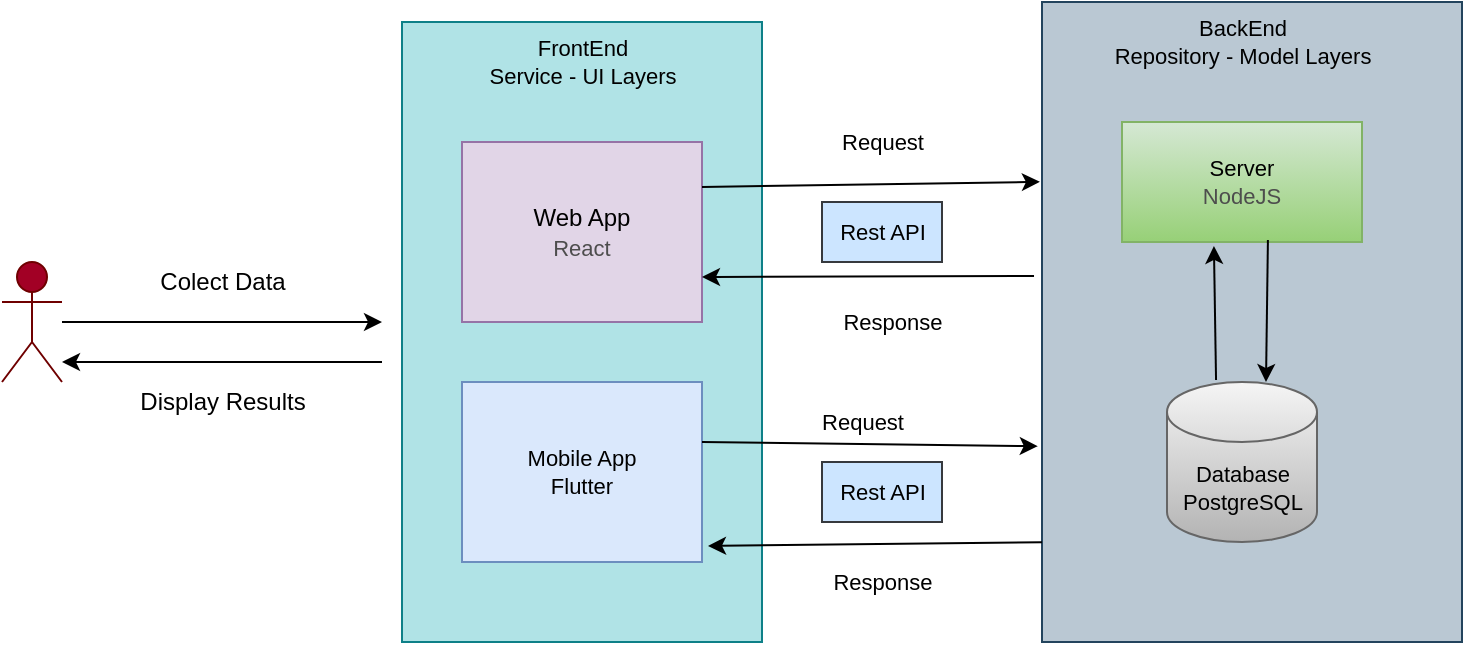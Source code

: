 <mxfile version="17.1.3" type="github"><diagram id="F3v0nEzTMHQOMuN8R61x" name="Page-1"><mxGraphModel dx="1422" dy="692" grid="1" gridSize="10" guides="1" tooltips="1" connect="1" arrows="1" fold="1" page="1" pageScale="1" pageWidth="850" pageHeight="1100" math="0" shadow="0"><root><mxCell id="0"/><mxCell id="1" parent="0"/><mxCell id="japzVhBwUxGmAFlS-uqZ-27" value="" style="rounded=0;whiteSpace=wrap;html=1;fontSize=11;fillColor=#bac8d3;strokeColor=#23445d;" vertex="1" parent="1"><mxGeometry x="580" y="50" width="210" height="320" as="geometry"/></mxCell><mxCell id="japzVhBwUxGmAFlS-uqZ-1" value="" style="rounded=0;whiteSpace=wrap;html=1;fillColor=#b0e3e6;strokeColor=#0e8088;" vertex="1" parent="1"><mxGeometry x="260" y="60" width="180" height="310" as="geometry"/></mxCell><mxCell id="japzVhBwUxGmAFlS-uqZ-2" value="User&lt;br&gt;" style="shape=umlActor;verticalLabelPosition=bottom;verticalAlign=top;html=1;outlineConnect=0;fillColor=#a20025;strokeColor=#6F0000;fontColor=#ffffff;" vertex="1" parent="1"><mxGeometry x="60" y="180" width="30" height="60" as="geometry"/></mxCell><mxCell id="japzVhBwUxGmAFlS-uqZ-18" value="" style="endArrow=classic;html=1;rounded=0;" edge="1" parent="1" source="japzVhBwUxGmAFlS-uqZ-2"><mxGeometry width="50" height="50" relative="1" as="geometry"><mxPoint x="260" y="260" as="sourcePoint"/><mxPoint x="250" y="210" as="targetPoint"/></mxGeometry></mxCell><mxCell id="japzVhBwUxGmAFlS-uqZ-19" value="" style="endArrow=classic;html=1;rounded=0;" edge="1" parent="1"><mxGeometry width="50" height="50" relative="1" as="geometry"><mxPoint x="250" y="230" as="sourcePoint"/><mxPoint x="90" y="230" as="targetPoint"/></mxGeometry></mxCell><mxCell id="japzVhBwUxGmAFlS-uqZ-20" value="Colect Data&lt;br&gt;" style="text;html=1;align=center;verticalAlign=middle;resizable=0;points=[];autosize=1;strokeColor=none;fillColor=none;" vertex="1" parent="1"><mxGeometry x="130" y="180" width="80" height="20" as="geometry"/></mxCell><mxCell id="japzVhBwUxGmAFlS-uqZ-21" value="Display Results" style="text;html=1;align=center;verticalAlign=middle;resizable=0;points=[];autosize=1;strokeColor=none;fillColor=none;" vertex="1" parent="1"><mxGeometry x="120" y="240" width="100" height="20" as="geometry"/></mxCell><mxCell id="japzVhBwUxGmAFlS-uqZ-23" value="Web App&lt;br&gt;&lt;font style=&quot;font-size: 11px&quot; color=&quot;#4d4d4d&quot;&gt;React&lt;/font&gt;" style="rounded=0;whiteSpace=wrap;html=1;fillColor=#e1d5e7;strokeColor=#9673a6;" vertex="1" parent="1"><mxGeometry x="290" y="120" width="120" height="90" as="geometry"/></mxCell><mxCell id="japzVhBwUxGmAFlS-uqZ-24" value="&lt;font color=&quot;#000000&quot;&gt;Mobile App&lt;br&gt;&lt;/font&gt;Flutter" style="rounded=0;whiteSpace=wrap;html=1;fontSize=11;fillColor=#dae8fc;strokeColor=#6c8ebf;" vertex="1" parent="1"><mxGeometry x="290" y="240" width="120" height="90" as="geometry"/></mxCell><mxCell id="japzVhBwUxGmAFlS-uqZ-25" value="Server&lt;br&gt;&lt;font color=&quot;#4d4d4d&quot;&gt;NodeJS&lt;/font&gt;" style="rounded=0;whiteSpace=wrap;html=1;fontSize=11;fillColor=#d5e8d4;gradientColor=#97d077;strokeColor=#82b366;" vertex="1" parent="1"><mxGeometry x="620" y="110" width="120" height="60" as="geometry"/></mxCell><mxCell id="japzVhBwUxGmAFlS-uqZ-26" value="FrontEnd&lt;br&gt;Service - UI Layers" style="text;html=1;align=center;verticalAlign=middle;resizable=0;points=[];autosize=1;strokeColor=none;fillColor=none;fontSize=11;fontColor=#000000;" vertex="1" parent="1"><mxGeometry x="295" y="65" width="110" height="30" as="geometry"/></mxCell><mxCell id="japzVhBwUxGmAFlS-uqZ-28" value="BackEnd&lt;br&gt;Repository - Model Layers" style="text;html=1;align=center;verticalAlign=middle;resizable=0;points=[];autosize=1;strokeColor=none;fillColor=none;fontSize=11;fontColor=#000000;" vertex="1" parent="1"><mxGeometry x="610" y="55" width="140" height="30" as="geometry"/></mxCell><mxCell id="japzVhBwUxGmAFlS-uqZ-29" value="&lt;font color=&quot;#000000&quot;&gt;Database&lt;/font&gt;&lt;br&gt;PostgreSQL" style="shape=cylinder3;whiteSpace=wrap;html=1;boundedLbl=1;backgroundOutline=1;size=15;fontSize=11;fillColor=#f5f5f5;gradientColor=#b3b3b3;strokeColor=#666666;" vertex="1" parent="1"><mxGeometry x="642.5" y="240" width="75" height="80" as="geometry"/></mxCell><mxCell id="japzVhBwUxGmAFlS-uqZ-30" value="" style="endArrow=classic;html=1;rounded=0;fontSize=11;fontColor=#4D4D4D;entryX=0.383;entryY=1.033;entryDx=0;entryDy=0;entryPerimeter=0;exitX=0.327;exitY=-0.012;exitDx=0;exitDy=0;exitPerimeter=0;" edge="1" parent="1" source="japzVhBwUxGmAFlS-uqZ-29" target="japzVhBwUxGmAFlS-uqZ-25"><mxGeometry width="50" height="50" relative="1" as="geometry"><mxPoint x="655" y="240" as="sourcePoint"/><mxPoint x="705" y="190" as="targetPoint"/></mxGeometry></mxCell><mxCell id="japzVhBwUxGmAFlS-uqZ-31" value="" style="endArrow=classic;html=1;rounded=0;fontSize=11;fontColor=#4D4D4D;exitX=0.608;exitY=0.983;exitDx=0;exitDy=0;exitPerimeter=0;entryX=0.66;entryY=0;entryDx=0;entryDy=0;entryPerimeter=0;" edge="1" parent="1" source="japzVhBwUxGmAFlS-uqZ-25" target="japzVhBwUxGmAFlS-uqZ-29"><mxGeometry width="50" height="50" relative="1" as="geometry"><mxPoint x="400" y="250" as="sourcePoint"/><mxPoint x="520" y="280" as="targetPoint"/></mxGeometry></mxCell><mxCell id="japzVhBwUxGmAFlS-uqZ-32" value="" style="endArrow=classic;html=1;rounded=0;fontSize=11;fontColor=#000000;entryX=-0.005;entryY=0.281;entryDx=0;entryDy=0;exitX=1;exitY=0.25;exitDx=0;exitDy=0;entryPerimeter=0;" edge="1" parent="1" source="japzVhBwUxGmAFlS-uqZ-23" target="japzVhBwUxGmAFlS-uqZ-27"><mxGeometry width="50" height="50" relative="1" as="geometry"><mxPoint x="400" y="250" as="sourcePoint"/><mxPoint x="450" y="200" as="targetPoint"/></mxGeometry></mxCell><mxCell id="japzVhBwUxGmAFlS-uqZ-33" value="" style="endArrow=classic;html=1;rounded=0;fontSize=11;fontColor=#000000;exitX=-0.019;exitY=0.428;exitDx=0;exitDy=0;exitPerimeter=0;entryX=1;entryY=0.75;entryDx=0;entryDy=0;" edge="1" parent="1" source="japzVhBwUxGmAFlS-uqZ-27" target="japzVhBwUxGmAFlS-uqZ-23"><mxGeometry width="50" height="50" relative="1" as="geometry"><mxPoint x="400" y="250" as="sourcePoint"/><mxPoint x="450" y="200" as="targetPoint"/></mxGeometry></mxCell><mxCell id="japzVhBwUxGmAFlS-uqZ-35" value="Request&lt;br&gt;" style="text;html=1;align=center;verticalAlign=middle;resizable=0;points=[];autosize=1;strokeColor=none;fillColor=none;fontSize=11;fontColor=#000000;" vertex="1" parent="1"><mxGeometry x="470" y="110" width="60" height="20" as="geometry"/></mxCell><mxCell id="japzVhBwUxGmAFlS-uqZ-36" value="Response&lt;br&gt;" style="text;html=1;align=center;verticalAlign=middle;resizable=0;points=[];autosize=1;strokeColor=none;fillColor=none;fontSize=11;fontColor=#000000;" vertex="1" parent="1"><mxGeometry x="470" y="200" width="70" height="20" as="geometry"/></mxCell><mxCell id="japzVhBwUxGmAFlS-uqZ-37" value="" style="rounded=0;whiteSpace=wrap;html=1;fontSize=11;fillColor=#cce5ff;strokeColor=#36393d;" vertex="1" parent="1"><mxGeometry x="470" y="150" width="60" height="30" as="geometry"/></mxCell><mxCell id="japzVhBwUxGmAFlS-uqZ-34" value="Rest API&lt;br&gt;" style="text;html=1;align=center;verticalAlign=middle;resizable=0;points=[];autosize=1;strokeColor=none;fillColor=none;fontSize=11;fontColor=#000000;" vertex="1" parent="1"><mxGeometry x="470" y="155" width="60" height="20" as="geometry"/></mxCell><mxCell id="japzVhBwUxGmAFlS-uqZ-38" value="Request&lt;br&gt;" style="text;html=1;align=center;verticalAlign=middle;resizable=0;points=[];autosize=1;strokeColor=none;fillColor=none;fontSize=11;fontColor=#000000;" vertex="1" parent="1"><mxGeometry x="460" y="250" width="60" height="20" as="geometry"/></mxCell><mxCell id="japzVhBwUxGmAFlS-uqZ-39" value="Response&lt;br&gt;" style="text;html=1;align=center;verticalAlign=middle;resizable=0;points=[];autosize=1;strokeColor=none;fillColor=none;fontSize=11;fontColor=#000000;" vertex="1" parent="1"><mxGeometry x="465" y="330" width="70" height="20" as="geometry"/></mxCell><mxCell id="japzVhBwUxGmAFlS-uqZ-40" value="" style="rounded=0;whiteSpace=wrap;html=1;fontSize=11;fillColor=#cce5ff;strokeColor=#36393d;" vertex="1" parent="1"><mxGeometry x="470" y="280" width="60" height="30" as="geometry"/></mxCell><mxCell id="japzVhBwUxGmAFlS-uqZ-41" value="Rest API&lt;br&gt;" style="text;html=1;align=center;verticalAlign=middle;resizable=0;points=[];autosize=1;strokeColor=none;fillColor=none;fontSize=11;fontColor=#000000;" vertex="1" parent="1"><mxGeometry x="470" y="285" width="60" height="20" as="geometry"/></mxCell><mxCell id="japzVhBwUxGmAFlS-uqZ-43" value="" style="endArrow=classic;html=1;rounded=0;fontSize=11;fontColor=#000000;entryX=-0.01;entryY=0.694;entryDx=0;entryDy=0;entryPerimeter=0;" edge="1" parent="1" target="japzVhBwUxGmAFlS-uqZ-27"><mxGeometry width="50" height="50" relative="1" as="geometry"><mxPoint x="410" y="270" as="sourcePoint"/><mxPoint x="450" y="270" as="targetPoint"/></mxGeometry></mxCell><mxCell id="japzVhBwUxGmAFlS-uqZ-44" value="" style="endArrow=classic;html=1;rounded=0;fontSize=11;fontColor=#000000;exitX=0;exitY=0.844;exitDx=0;exitDy=0;exitPerimeter=0;entryX=1.025;entryY=0.911;entryDx=0;entryDy=0;entryPerimeter=0;" edge="1" parent="1" source="japzVhBwUxGmAFlS-uqZ-27" target="japzVhBwUxGmAFlS-uqZ-24"><mxGeometry width="50" height="50" relative="1" as="geometry"><mxPoint x="400" y="320" as="sourcePoint"/><mxPoint x="450" y="270" as="targetPoint"/></mxGeometry></mxCell></root></mxGraphModel></diagram></mxfile>